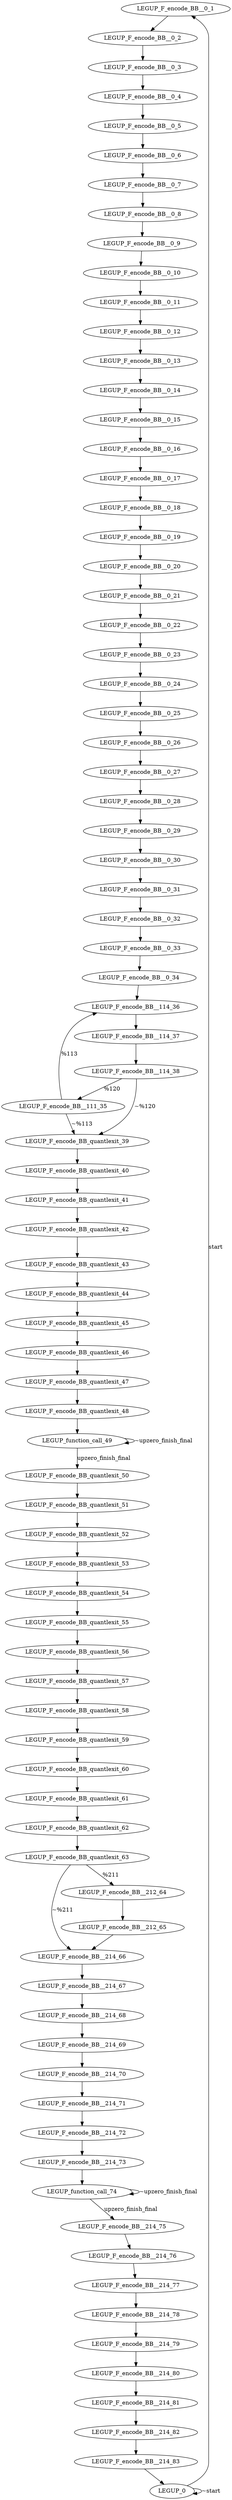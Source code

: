 digraph {
Node0x4080f30[label="LEGUP_F_encode_BB__0_1"];
Node0x4080d90[label="LEGUP_0"];
Node0x4080d90 -> Node0x4080f30[label="start"];
Node0x4080d90 -> Node0x4080d90[label="~start"];
Node0x40817c0[label="LEGUP_F_encode_BB__0_2"];
Node0x4080f30 -> Node0x40817c0;
Node0x4081900[label="LEGUP_F_encode_BB__0_3"];
Node0x40817c0 -> Node0x4081900;
Node0x4081a40[label="LEGUP_F_encode_BB__0_4"];
Node0x4081900 -> Node0x4081a40;
Node0x4081b80[label="LEGUP_F_encode_BB__0_5"];
Node0x4081a40 -> Node0x4081b80;
Node0x4081cc0[label="LEGUP_F_encode_BB__0_6"];
Node0x4081b80 -> Node0x4081cc0;
Node0x4081e00[label="LEGUP_F_encode_BB__0_7"];
Node0x4081cc0 -> Node0x4081e00;
Node0x4081f40[label="LEGUP_F_encode_BB__0_8"];
Node0x4081e00 -> Node0x4081f40;
Node0x4082080[label="LEGUP_F_encode_BB__0_9"];
Node0x4081f40 -> Node0x4082080;
Node0x40821c0[label="LEGUP_F_encode_BB__0_10"];
Node0x4082080 -> Node0x40821c0;
Node0x4082300[label="LEGUP_F_encode_BB__0_11"];
Node0x40821c0 -> Node0x4082300;
Node0x4082440[label="LEGUP_F_encode_BB__0_12"];
Node0x4082300 -> Node0x4082440;
Node0x4082580[label="LEGUP_F_encode_BB__0_13"];
Node0x4082440 -> Node0x4082580;
Node0x40826c0[label="LEGUP_F_encode_BB__0_14"];
Node0x4082580 -> Node0x40826c0;
Node0x4082800[label="LEGUP_F_encode_BB__0_15"];
Node0x40826c0 -> Node0x4082800;
Node0x4082940[label="LEGUP_F_encode_BB__0_16"];
Node0x4082800 -> Node0x4082940;
Node0x4082a80[label="LEGUP_F_encode_BB__0_17"];
Node0x4082940 -> Node0x4082a80;
Node0x4082bc0[label="LEGUP_F_encode_BB__0_18"];
Node0x4082a80 -> Node0x4082bc0;
Node0x4082d00[label="LEGUP_F_encode_BB__0_19"];
Node0x4082bc0 -> Node0x4082d00;
Node0x4082e40[label="LEGUP_F_encode_BB__0_20"];
Node0x4082d00 -> Node0x4082e40;
Node0x4082f80[label="LEGUP_F_encode_BB__0_21"];
Node0x4082e40 -> Node0x4082f80;
Node0x40830c0[label="LEGUP_F_encode_BB__0_22"];
Node0x4082f80 -> Node0x40830c0;
Node0x4083200[label="LEGUP_F_encode_BB__0_23"];
Node0x40830c0 -> Node0x4083200;
Node0x4083340[label="LEGUP_F_encode_BB__0_24"];
Node0x4083200 -> Node0x4083340;
Node0x4083480[label="LEGUP_F_encode_BB__0_25"];
Node0x4083340 -> Node0x4083480;
Node0x40835c0[label="LEGUP_F_encode_BB__0_26"];
Node0x4083480 -> Node0x40835c0;
Node0x4083700[label="LEGUP_F_encode_BB__0_27"];
Node0x40835c0 -> Node0x4083700;
Node0x4083840[label="LEGUP_F_encode_BB__0_28"];
Node0x4083700 -> Node0x4083840;
Node0x4083980[label="LEGUP_F_encode_BB__0_29"];
Node0x4083840 -> Node0x4083980;
Node0x4083ac0[label="LEGUP_F_encode_BB__0_30"];
Node0x4083980 -> Node0x4083ac0;
Node0x4083c00[label="LEGUP_F_encode_BB__0_31"];
Node0x4083ac0 -> Node0x4083c00;
Node0x4083d40[label="LEGUP_F_encode_BB__0_32"];
Node0x4083c00 -> Node0x4083d40;
Node0x4083e80[label="LEGUP_F_encode_BB__0_33"];
Node0x4083d40 -> Node0x4083e80;
Node0x4083fc0[label="LEGUP_F_encode_BB__0_34"];
Node0x4083e80 -> Node0x4083fc0;
Node0x40811d0[label="LEGUP_F_encode_BB__114_36"];
Node0x4083fc0 -> Node0x40811d0;
Node0x4081080[label="LEGUP_F_encode_BB__111_35"];
Node0x4081080 -> Node0x40811d0[label="%113"];
Node0x4081320[label="LEGUP_F_encode_BB_quantlexit_39"];
Node0x4081080 -> Node0x4081320[label="~%113"];
Node0x4084090[label="LEGUP_F_encode_BB__114_37"];
Node0x40811d0 -> Node0x4084090;
Node0x4084160[label="LEGUP_F_encode_BB__114_38"];
Node0x4084090 -> Node0x4084160;
Node0x4084160 -> Node0x4081080[label="%120"];
Node0x4084160 -> Node0x4081320[label="~%120"];
Node0x40842b0[label="LEGUP_F_encode_BB_quantlexit_40"];
Node0x4081320 -> Node0x40842b0;
Node0x4084380[label="LEGUP_F_encode_BB_quantlexit_41"];
Node0x40842b0 -> Node0x4084380;
Node0x4084450[label="LEGUP_F_encode_BB_quantlexit_42"];
Node0x4084380 -> Node0x4084450;
Node0x4084550[label="LEGUP_F_encode_BB_quantlexit_43"];
Node0x4084450 -> Node0x4084550;
Node0x4084650[label="LEGUP_F_encode_BB_quantlexit_44"];
Node0x4084550 -> Node0x4084650;
Node0x4084750[label="LEGUP_F_encode_BB_quantlexit_45"];
Node0x4084650 -> Node0x4084750;
Node0x4085f60[label="LEGUP_F_encode_BB_quantlexit_46"];
Node0x4084750 -> Node0x4085f60;
Node0x4086060[label="LEGUP_F_encode_BB_quantlexit_47"];
Node0x4085f60 -> Node0x4086060;
Node0x4086160[label="LEGUP_F_encode_BB_quantlexit_48"];
Node0x4086060 -> Node0x4086160;
Node0x421fc60[label="LEGUP_function_call_49"];
Node0x4086160 -> Node0x421fc60;
Node0x4086260[label="LEGUP_F_encode_BB_quantlexit_50"];
Node0x421fc60 -> Node0x4086260[label="upzero_finish_final"];
Node0x421fc60 -> Node0x421fc60[label="~upzero_finish_final"];
Node0x4086360[label="LEGUP_F_encode_BB_quantlexit_51"];
Node0x4086260 -> Node0x4086360;
Node0x4086460[label="LEGUP_F_encode_BB_quantlexit_52"];
Node0x4086360 -> Node0x4086460;
Node0x4086560[label="LEGUP_F_encode_BB_quantlexit_53"];
Node0x4086460 -> Node0x4086560;
Node0x4086660[label="LEGUP_F_encode_BB_quantlexit_54"];
Node0x4086560 -> Node0x4086660;
Node0x4086760[label="LEGUP_F_encode_BB_quantlexit_55"];
Node0x4086660 -> Node0x4086760;
Node0x4086860[label="LEGUP_F_encode_BB_quantlexit_56"];
Node0x4086760 -> Node0x4086860;
Node0x4086960[label="LEGUP_F_encode_BB_quantlexit_57"];
Node0x4086860 -> Node0x4086960;
Node0x4086a60[label="LEGUP_F_encode_BB_quantlexit_58"];
Node0x4086960 -> Node0x4086a60;
Node0x4086b60[label="LEGUP_F_encode_BB_quantlexit_59"];
Node0x4086a60 -> Node0x4086b60;
Node0x4086c60[label="LEGUP_F_encode_BB_quantlexit_60"];
Node0x4086b60 -> Node0x4086c60;
Node0x4086d60[label="LEGUP_F_encode_BB_quantlexit_61"];
Node0x4086c60 -> Node0x4086d60;
Node0x4086e60[label="LEGUP_F_encode_BB_quantlexit_62"];
Node0x4086d60 -> Node0x4086e60;
Node0x4088fa0[label="LEGUP_F_encode_BB_quantlexit_63"];
Node0x4086e60 -> Node0x4088fa0;
Node0x4081470[label="LEGUP_F_encode_BB__212_64"];
Node0x4088fa0 -> Node0x4081470[label="%211"];
Node0x40815c0[label="LEGUP_F_encode_BB__214_66"];
Node0x4088fa0 -> Node0x40815c0[label="~%211"];
Node0x408e020[label="LEGUP_F_encode_BB__212_65"];
Node0x4081470 -> Node0x408e020;
Node0x408e020 -> Node0x40815c0;
Node0x408e150[label="LEGUP_F_encode_BB__214_67"];
Node0x40815c0 -> Node0x408e150;
Node0x408e220[label="LEGUP_F_encode_BB__214_68"];
Node0x408e150 -> Node0x408e220;
Node0x4086f30[label="LEGUP_F_encode_BB__214_69"];
Node0x408e220 -> Node0x4086f30;
Node0x4087000[label="LEGUP_F_encode_BB__214_70"];
Node0x4086f30 -> Node0x4087000;
Node0x40870d0[label="LEGUP_F_encode_BB__214_71"];
Node0x4087000 -> Node0x40870d0;
Node0x40871a0[label="LEGUP_F_encode_BB__214_72"];
Node0x40870d0 -> Node0x40871a0;
Node0x40872a0[label="LEGUP_F_encode_BB__214_73"];
Node0x40871a0 -> Node0x40872a0;
Node0x4226e70[label="LEGUP_function_call_74"];
Node0x40872a0 -> Node0x4226e70;
Node0x40873a0[label="LEGUP_F_encode_BB__214_75"];
Node0x4226e70 -> Node0x40873a0[label="upzero_finish_final"];
Node0x4226e70 -> Node0x4226e70[label="~upzero_finish_final"];
Node0x40874a0[label="LEGUP_F_encode_BB__214_76"];
Node0x40873a0 -> Node0x40874a0;
Node0x40875a0[label="LEGUP_F_encode_BB__214_77"];
Node0x40874a0 -> Node0x40875a0;
Node0x40876a0[label="LEGUP_F_encode_BB__214_78"];
Node0x40875a0 -> Node0x40876a0;
Node0x40877a0[label="LEGUP_F_encode_BB__214_79"];
Node0x40876a0 -> Node0x40877a0;
Node0x40878a0[label="LEGUP_F_encode_BB__214_80"];
Node0x40877a0 -> Node0x40878a0;
Node0x40879a0[label="LEGUP_F_encode_BB__214_81"];
Node0x40878a0 -> Node0x40879a0;
Node0x4087aa0[label="LEGUP_F_encode_BB__214_82"];
Node0x40879a0 -> Node0x4087aa0;
Node0x4087ba0[label="LEGUP_F_encode_BB__214_83"];
Node0x4087aa0 -> Node0x4087ba0;
Node0x4087ba0 -> Node0x4080d90;
}
